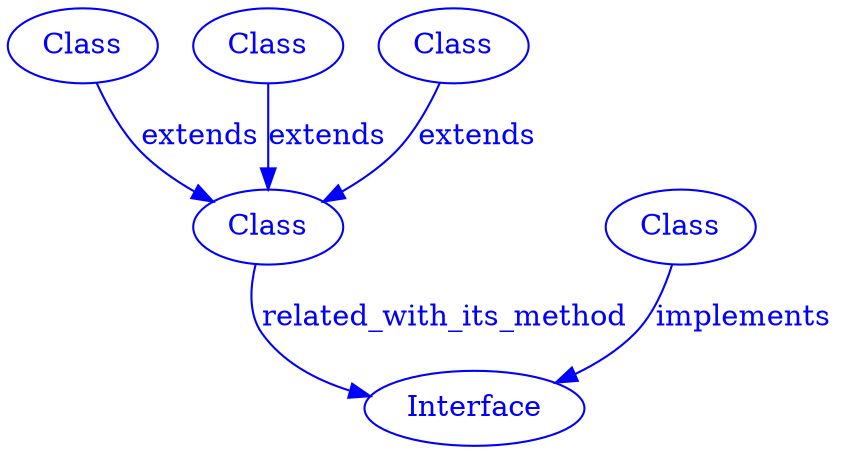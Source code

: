 
digraph SubdueGraph {
  81 [label="Class",color=blue,fontcolor=blue];
  101 [label="Class",color=blue,fontcolor=blue];
  102 [label="Class",color=blue,fontcolor=blue];
  105 [label="Class",color=blue,fontcolor=blue];
  146 [label="Class",color=blue,fontcolor=blue];
  149 [label="Interface",color=blue,fontcolor=blue];
  81 -> 102 [label="extends",color=blue,fontcolor=blue];
  101 -> 102 [label="extends",color=blue,fontcolor=blue];
  105 -> 102 [label="extends",color=blue,fontcolor=blue];
  146 -> 149 [label="implements",color=blue,fontcolor=blue];
  102 -> 149 [label="related_with_its_method",color=blue,fontcolor=blue];
}
